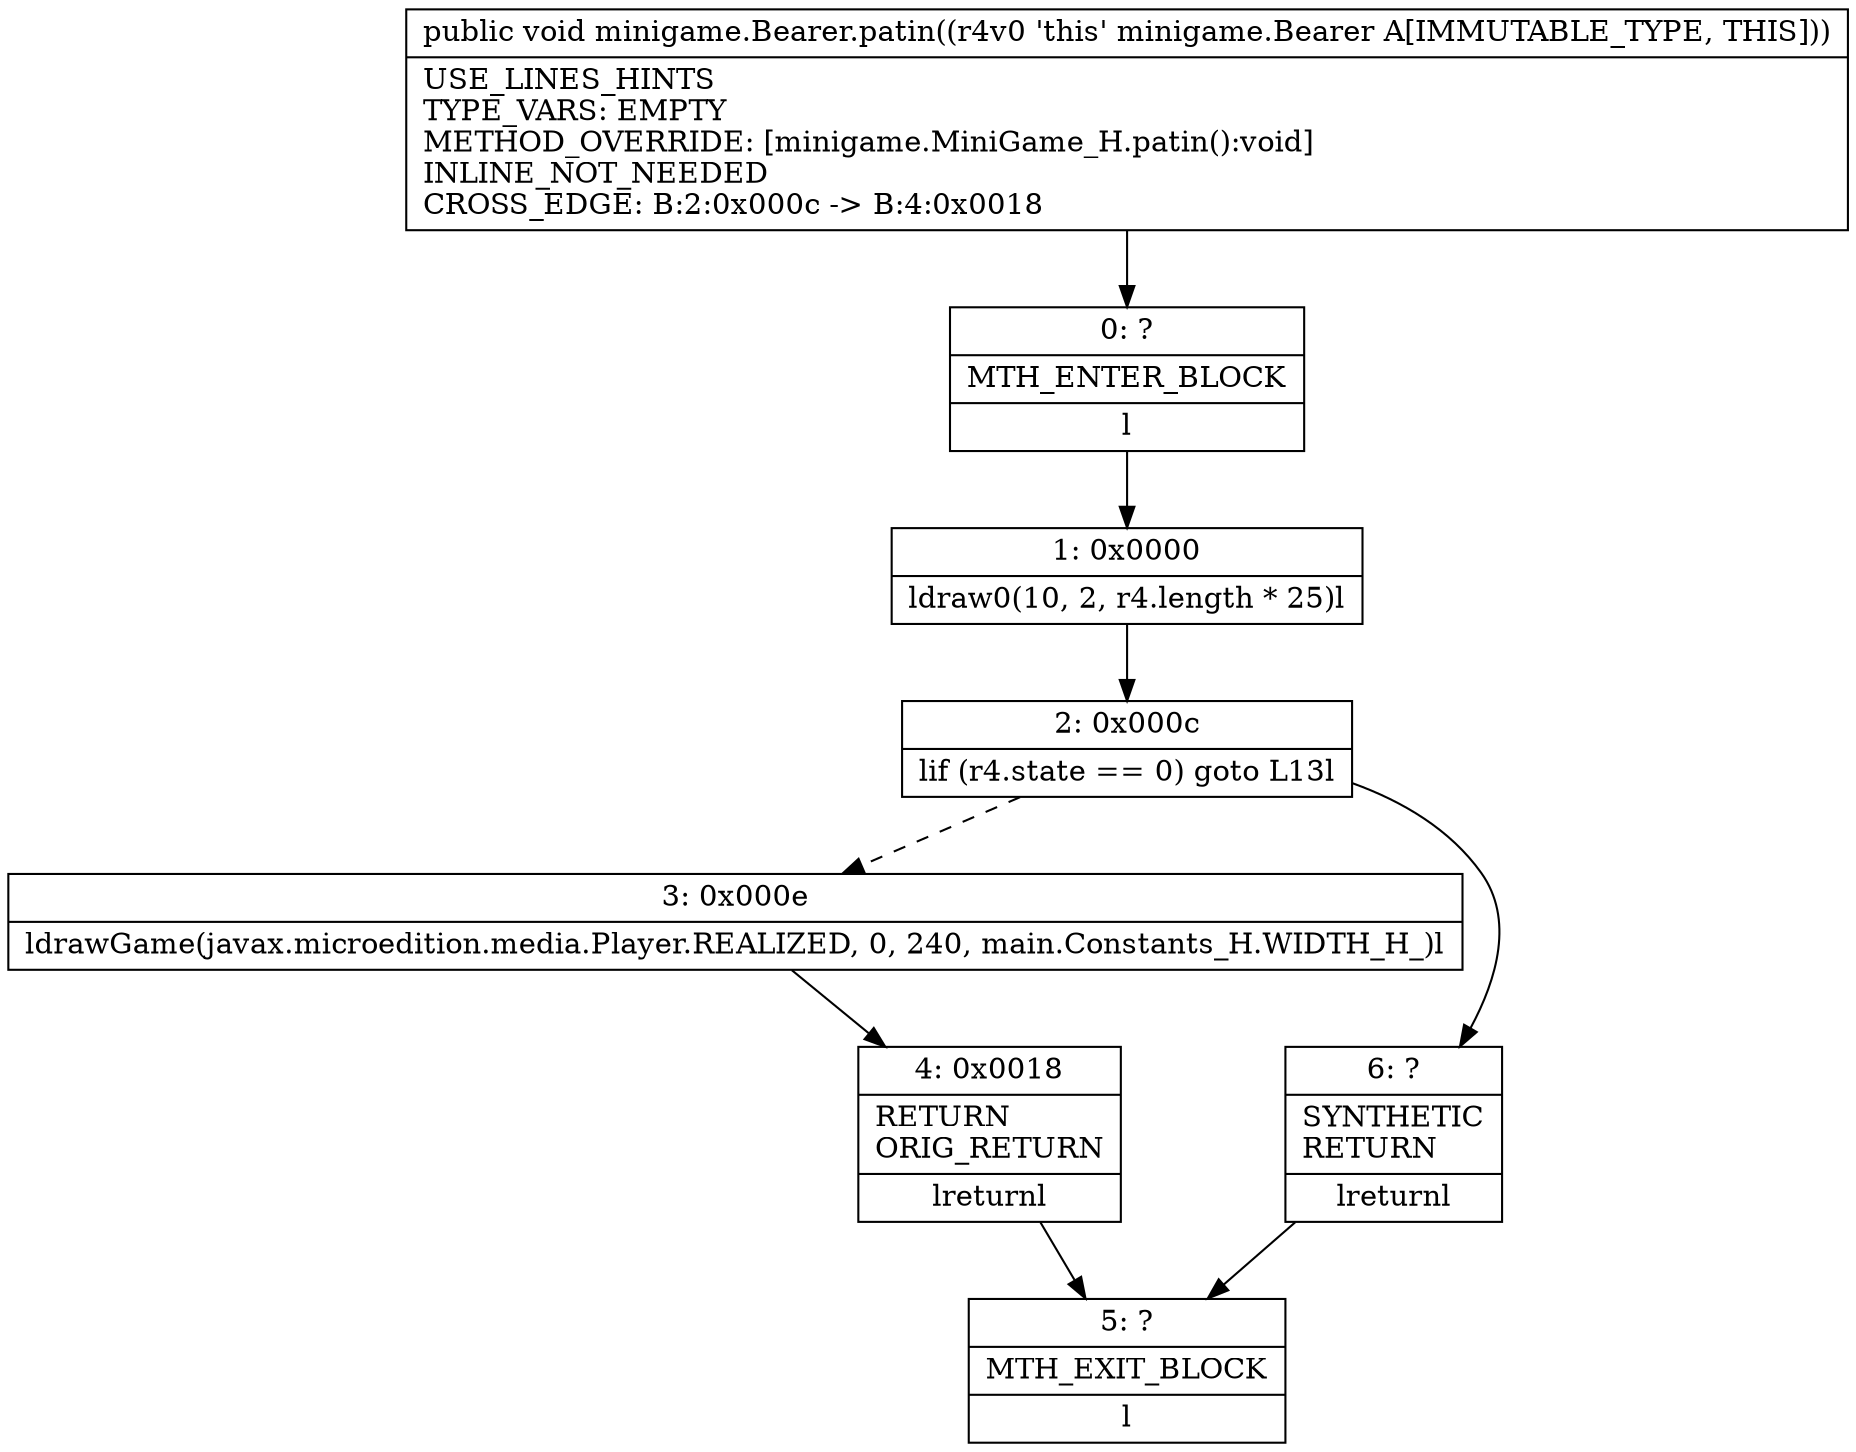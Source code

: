 digraph "CFG forminigame.Bearer.patin()V" {
Node_0 [shape=record,label="{0\:\ ?|MTH_ENTER_BLOCK\l|l}"];
Node_1 [shape=record,label="{1\:\ 0x0000|ldraw0(10, 2, r4.length * 25)l}"];
Node_2 [shape=record,label="{2\:\ 0x000c|lif (r4.state == 0) goto L13l}"];
Node_3 [shape=record,label="{3\:\ 0x000e|ldrawGame(javax.microedition.media.Player.REALIZED, 0, 240, main.Constants_H.WIDTH_H_)l}"];
Node_4 [shape=record,label="{4\:\ 0x0018|RETURN\lORIG_RETURN\l|lreturnl}"];
Node_5 [shape=record,label="{5\:\ ?|MTH_EXIT_BLOCK\l|l}"];
Node_6 [shape=record,label="{6\:\ ?|SYNTHETIC\lRETURN\l|lreturnl}"];
MethodNode[shape=record,label="{public void minigame.Bearer.patin((r4v0 'this' minigame.Bearer A[IMMUTABLE_TYPE, THIS]))  | USE_LINES_HINTS\lTYPE_VARS: EMPTY\lMETHOD_OVERRIDE: [minigame.MiniGame_H.patin():void]\lINLINE_NOT_NEEDED\lCROSS_EDGE: B:2:0x000c \-\> B:4:0x0018\l}"];
MethodNode -> Node_0;
Node_0 -> Node_1;
Node_1 -> Node_2;
Node_2 -> Node_3[style=dashed];
Node_2 -> Node_6;
Node_3 -> Node_4;
Node_4 -> Node_5;
Node_6 -> Node_5;
}


